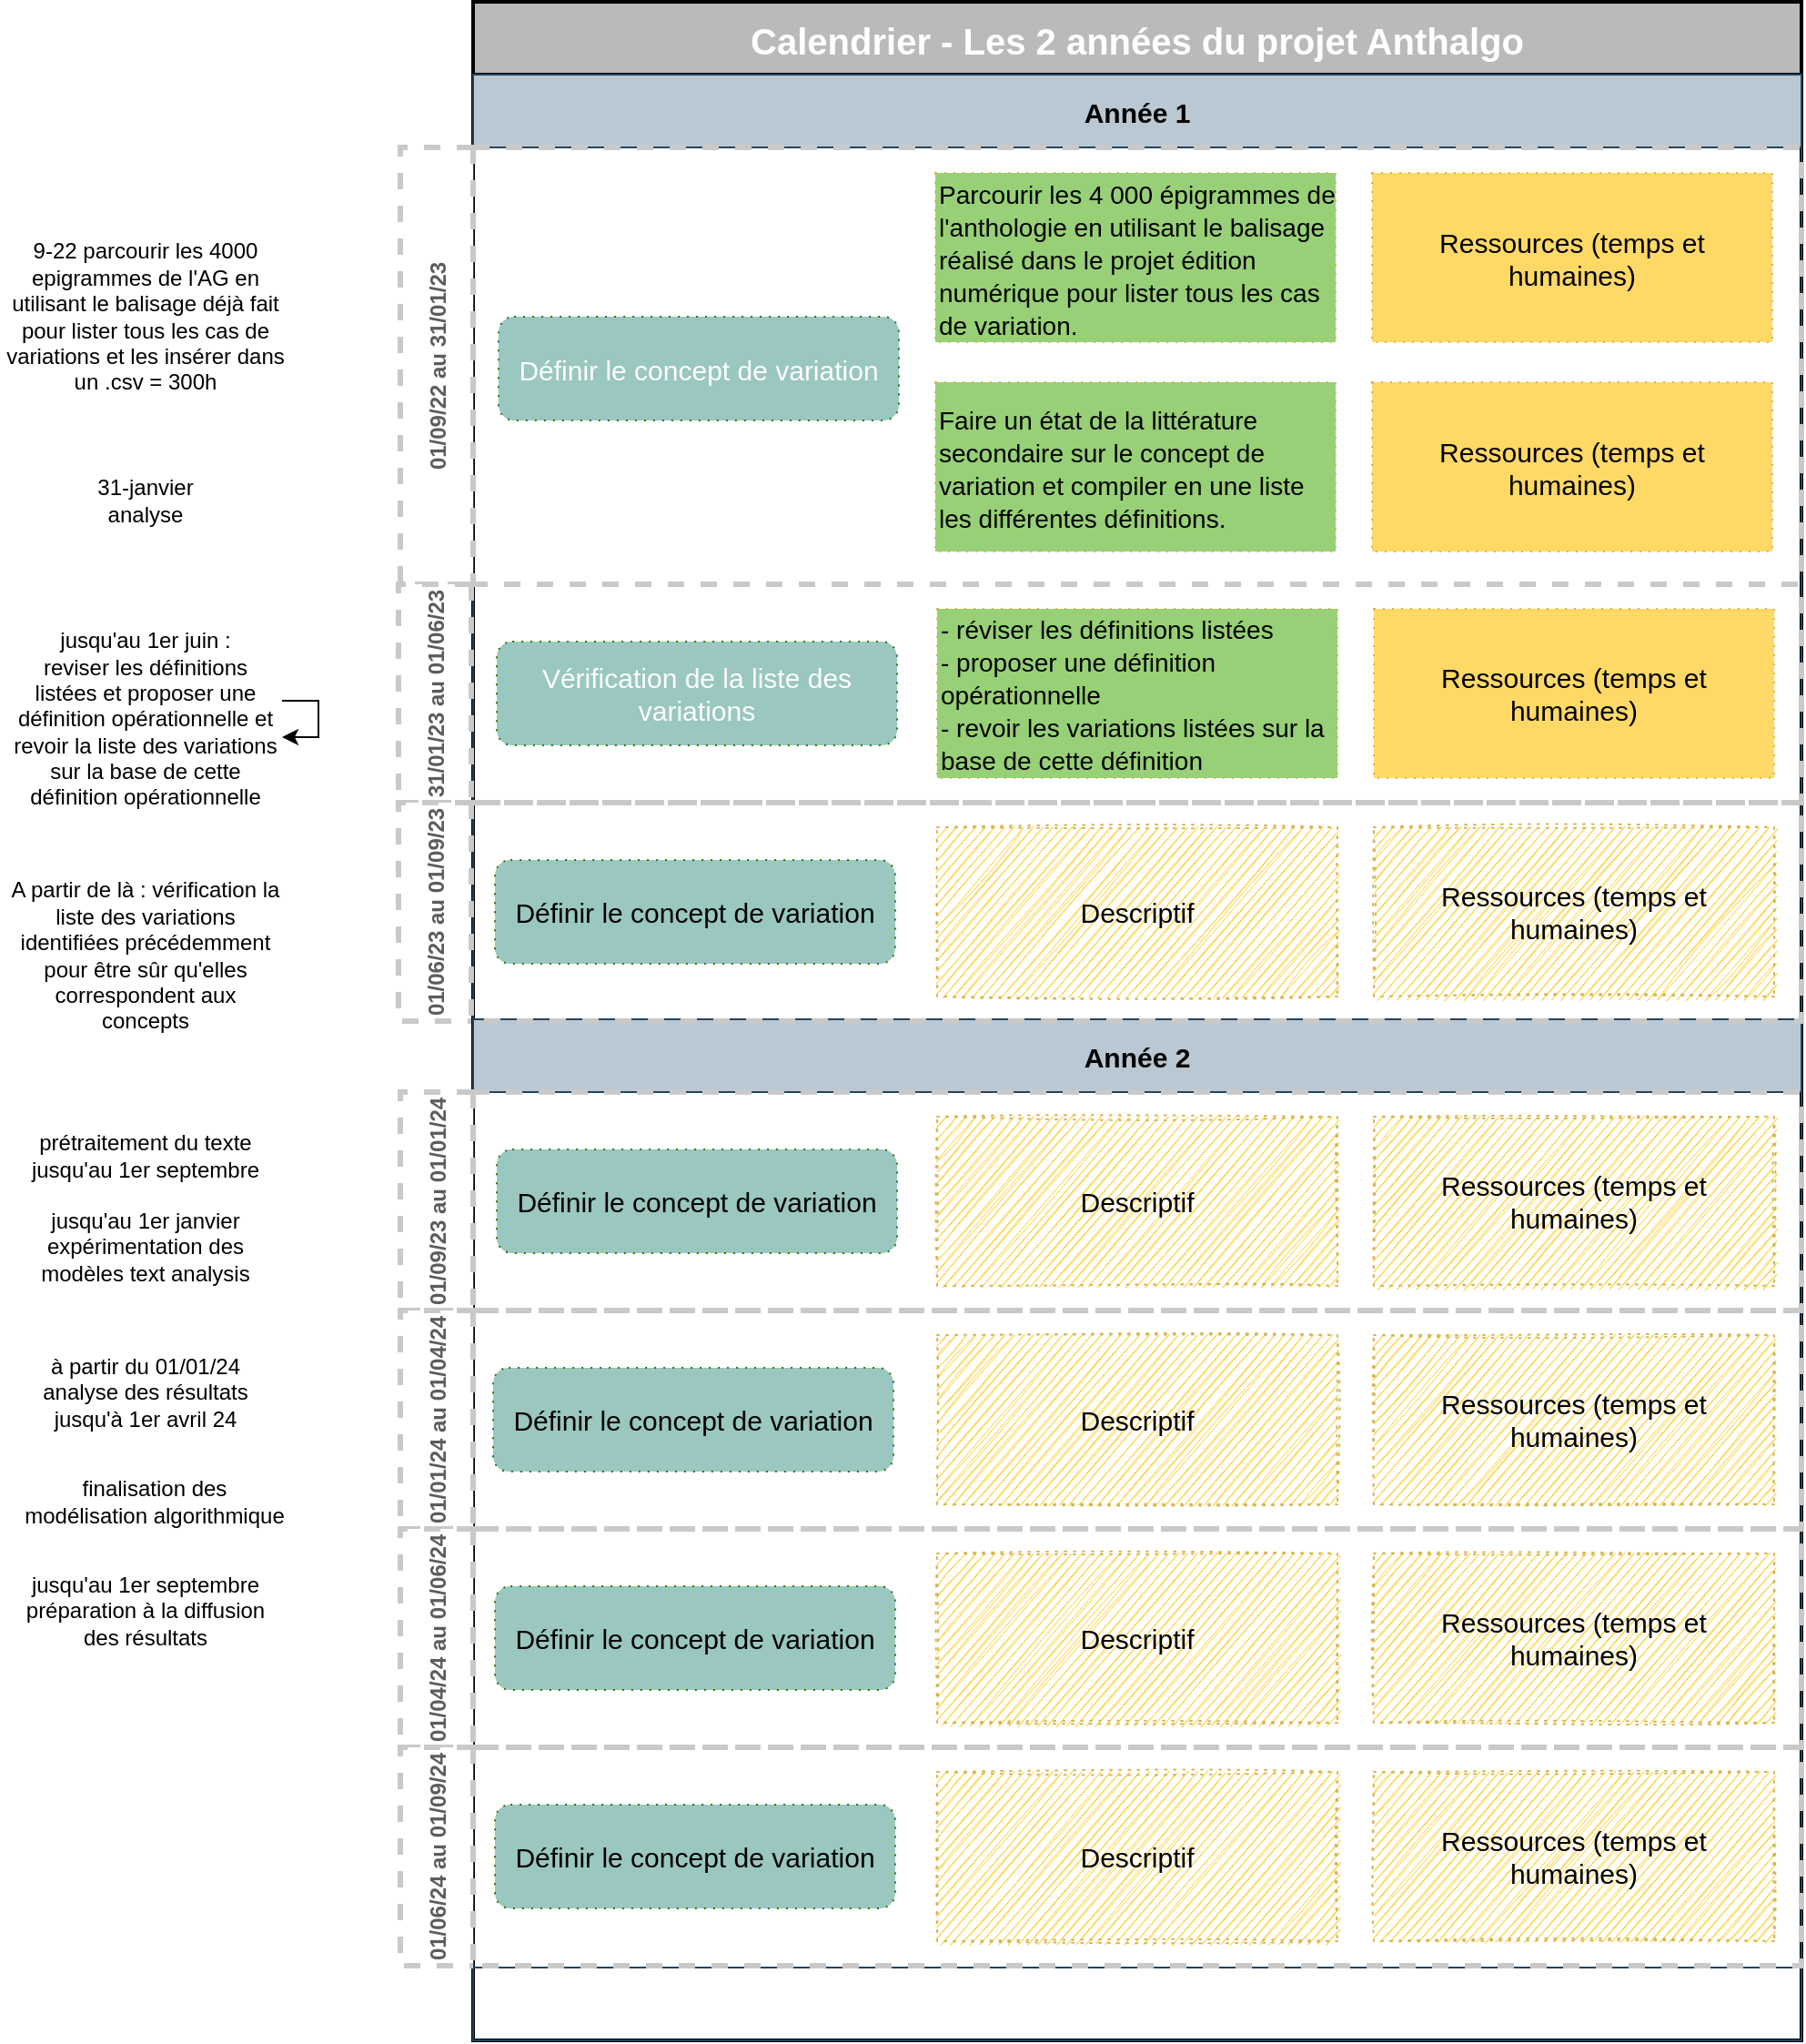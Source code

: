 <mxfile version="16.2.6" type="github">
  <diagram id="67H3rBDdoItOkYTrAJD3" name="Page-1">
    <mxGraphModel dx="2177" dy="793" grid="1" gridSize="10" guides="1" tooltips="1" connect="1" arrows="1" fold="1" page="1" pageScale="1" pageWidth="827" pageHeight="1169" math="0" shadow="0">
      <root>
        <mxCell id="0" />
        <mxCell id="1" parent="0" />
        <mxCell id="vdsjULqOPzu0NttrxO3h-123" value="Calendrier - Les 2 années du projet Anthalgo" style="swimlane;startSize=40;fillColor=#BABABA;strokeColor=#030303;fontSize=20;gradientColor=none;strokeWidth=2;fontColor=#FFFFFF;" parent="1" vertex="1">
          <mxGeometry x="80" y="1" width="730" height="1120" as="geometry" />
        </mxCell>
        <mxCell id="vdsjULqOPzu0NttrxO3h-125" value="Année 1" style="swimlane;startSize=40;fillColor=#bac8d3;strokeColor=#23445d;fontSize=15;" parent="vdsjULqOPzu0NttrxO3h-123" vertex="1">
          <mxGeometry y="40" width="730" height="1080" as="geometry" />
        </mxCell>
        <mxCell id="vdsjULqOPzu0NttrxO3h-128" value="01/09/22 au 31/01/23" style="swimlane;horizontal=0;dashed=1;startSize=40;fontSize=12;strokeWidth=3;strokeColor=#C9C9C9;fontColor=#5C5C5C;" parent="vdsjULqOPzu0NttrxO3h-125" vertex="1">
          <mxGeometry x="-40" y="40" width="770" height="240" as="geometry" />
        </mxCell>
        <mxCell id="vdsjULqOPzu0NttrxO3h-232" value="" style="edgeStyle=orthogonalEdgeStyle;rounded=0;orthogonalLoop=1;jettySize=auto;html=1;fontFamily=Garamond;fontSize=17;fontColor=#000000;endSize=6;strokeColor=#FFA500;strokeWidth=3;startArrow=none;" parent="vdsjULqOPzu0NttrxO3h-128" edge="1">
          <mxGeometry relative="1" as="geometry">
            <mxPoint x="380" y="139" as="sourcePoint" />
            <mxPoint x="380" y="139" as="targetPoint" />
          </mxGeometry>
        </mxCell>
        <mxCell id="DbvygXqyl95GO3MPpOMc-48" value="Définir le concept de variation" style="rounded=1;whiteSpace=wrap;html=1;dashed=1;fontSize=15;fillColor=#9AC7BF;strokeColor=#2D7600;dashPattern=1 4;align=center;sketch=0;fontColor=#ffffff;" parent="vdsjULqOPzu0NttrxO3h-128" vertex="1">
          <mxGeometry x="54" y="93" width="220" height="57" as="geometry" />
        </mxCell>
        <mxCell id="DbvygXqyl95GO3MPpOMc-69" value="&lt;div align=&quot;left&quot;&gt;&lt;font style=&quot;font-size: 14px&quot;&gt;Parcourir les 4 000 épigrammes de l&#39;anthologie en utilisant le balisage réalisé dans le projet édition numérique pour lister tous les cas de variation.&lt;/font&gt;&lt;/div&gt;" style="rounded=0;whiteSpace=wrap;html=1;dashed=1;fontSize=15;fillColor=#97D077;strokeColor=#d6b656;dashPattern=1 4;gradientColor=none;align=left;sketch=0;" parent="vdsjULqOPzu0NttrxO3h-128" vertex="1">
          <mxGeometry x="294" y="14" width="220" height="93" as="geometry" />
        </mxCell>
        <mxCell id="DbvygXqyl95GO3MPpOMc-70" value="Ressources (temps et humaines)" style="rounded=0;whiteSpace=wrap;html=1;dashed=1;fontSize=15;fillColor=#FFD966;strokeColor=#d6b656;dashPattern=1 4;gradientColor=none;align=center;sketch=0;" parent="vdsjULqOPzu0NttrxO3h-128" vertex="1">
          <mxGeometry x="534" y="14" width="220" height="93" as="geometry" />
        </mxCell>
        <mxCell id="DbvygXqyl95GO3MPpOMc-96" value="&lt;div align=&quot;left&quot;&gt;&lt;font style=&quot;font-size: 14px&quot;&gt;Faire un état de la littérature secondaire sur le concept de variation et compiler en une liste les différentes définitions.&lt;/font&gt;&lt;/div&gt;" style="rounded=0;whiteSpace=wrap;html=1;dashed=1;fontSize=15;fillColor=#97D077;strokeColor=#d6b656;dashPattern=1 4;gradientColor=none;align=left;sketch=0;" parent="vdsjULqOPzu0NttrxO3h-128" vertex="1">
          <mxGeometry x="294" y="129" width="220" height="93" as="geometry" />
        </mxCell>
        <mxCell id="DbvygXqyl95GO3MPpOMc-97" value="Ressources (temps et humaines)" style="rounded=0;whiteSpace=wrap;html=1;dashed=1;fontSize=15;fillColor=#FFD966;strokeColor=#d6b656;dashPattern=1 4;gradientColor=none;align=center;sketch=0;" parent="vdsjULqOPzu0NttrxO3h-128" vertex="1">
          <mxGeometry x="534" y="129" width="220" height="93" as="geometry" />
        </mxCell>
        <mxCell id="vdsjULqOPzu0NttrxO3h-126" value="Année 2" style="swimlane;startSize=40;fillColor=#bac8d3;strokeColor=#23445d;fontSize=15;rounded=0;sketch=0;" parent="vdsjULqOPzu0NttrxO3h-125" vertex="1">
          <mxGeometry y="519" width="730" height="521" as="geometry" />
        </mxCell>
        <mxCell id="DbvygXqyl95GO3MPpOMc-2" value="9-22 parcourir les 4000 epigrammes de l&#39;AG en utilisant le balisage déjà fait pour lister tous les cas de variations et les insérer dans un .csv = 300h" style="text;html=1;strokeColor=none;fillColor=none;align=center;verticalAlign=middle;whiteSpace=wrap;rounded=0;" parent="1" vertex="1">
          <mxGeometry x="-180" y="159" width="160" height="30" as="geometry" />
        </mxCell>
        <mxCell id="DbvygXqyl95GO3MPpOMc-3" value="&lt;div&gt;31-janvier&lt;/div&gt;&lt;div&gt;analyse &lt;br&gt;&lt;/div&gt;" style="text;html=1;strokeColor=none;fillColor=none;align=center;verticalAlign=middle;whiteSpace=wrap;rounded=0;" parent="1" vertex="1">
          <mxGeometry x="-130" y="260" width="60" height="30" as="geometry" />
        </mxCell>
        <mxCell id="DbvygXqyl95GO3MPpOMc-4" value="A partir de là : vérification la liste des variations identifiées précédemment pour être sûr qu&#39;elles correspondent aux concepts " style="text;html=1;strokeColor=none;fillColor=none;align=center;verticalAlign=middle;whiteSpace=wrap;rounded=0;" parent="1" vertex="1">
          <mxGeometry x="-175" y="510" width="150" height="30" as="geometry" />
        </mxCell>
        <mxCell id="DbvygXqyl95GO3MPpOMc-5" value="&lt;div&gt;jusqu&#39;au 1er juin : &lt;br&gt;&lt;/div&gt;&lt;div&gt;reviser les définitions listées et proposer une définition opérationnelle et revoir la liste des variations sur la base de cette définition opérationnelle&lt;br&gt;&lt;/div&gt;" style="text;html=1;strokeColor=none;fillColor=none;align=center;verticalAlign=middle;whiteSpace=wrap;rounded=0;" parent="1" vertex="1">
          <mxGeometry x="-175" y="380" width="150" height="30" as="geometry" />
        </mxCell>
        <mxCell id="DbvygXqyl95GO3MPpOMc-6" style="edgeStyle=orthogonalEdgeStyle;rounded=0;orthogonalLoop=1;jettySize=auto;html=1;" parent="1" source="DbvygXqyl95GO3MPpOMc-5" target="DbvygXqyl95GO3MPpOMc-5" edge="1">
          <mxGeometry relative="1" as="geometry" />
        </mxCell>
        <mxCell id="DbvygXqyl95GO3MPpOMc-8" value="prétraitement du texte jusqu&#39;au 1er septembre" style="text;html=1;strokeColor=none;fillColor=none;align=center;verticalAlign=middle;whiteSpace=wrap;rounded=0;" parent="1" vertex="1">
          <mxGeometry x="-175" y="620" width="150" height="30" as="geometry" />
        </mxCell>
        <mxCell id="DbvygXqyl95GO3MPpOMc-9" value="&lt;div&gt;jusqu&#39;au 1er janvier &lt;br&gt;&lt;/div&gt;&lt;div&gt;expérimentation des modèles text analysis&lt;br&gt;&lt;/div&gt;" style="text;html=1;strokeColor=none;fillColor=none;align=center;verticalAlign=middle;whiteSpace=wrap;rounded=0;" parent="1" vertex="1">
          <mxGeometry x="-175" y="670" width="150" height="30" as="geometry" />
        </mxCell>
        <mxCell id="DbvygXqyl95GO3MPpOMc-10" value="&lt;div&gt;à partir du 01/01/24 &lt;br&gt;&lt;/div&gt;&lt;div&gt;analyse des résultats jusqu&#39;à 1er avril 24&lt;br&gt;&lt;/div&gt;" style="text;html=1;strokeColor=none;fillColor=none;align=center;verticalAlign=middle;whiteSpace=wrap;rounded=0;" parent="1" vertex="1">
          <mxGeometry x="-175" y="750" width="150" height="30" as="geometry" />
        </mxCell>
        <mxCell id="DbvygXqyl95GO3MPpOMc-11" value="finalisation des modélisation algorithmique" style="text;html=1;strokeColor=none;fillColor=none;align=center;verticalAlign=middle;whiteSpace=wrap;rounded=0;" parent="1" vertex="1">
          <mxGeometry x="-170" y="810" width="150" height="30" as="geometry" />
        </mxCell>
        <mxCell id="DbvygXqyl95GO3MPpOMc-12" value="jusqu&#39;au 1er septembre préparation à la diffusion des résultats" style="text;html=1;strokeColor=none;fillColor=none;align=center;verticalAlign=middle;whiteSpace=wrap;rounded=0;" parent="1" vertex="1">
          <mxGeometry x="-175" y="870" width="150" height="30" as="geometry" />
        </mxCell>
        <mxCell id="DbvygXqyl95GO3MPpOMc-33" value="31/01/23 au 01/06/23" style="swimlane;horizontal=0;dashed=1;startSize=40;fontSize=12;strokeWidth=3;strokeColor=#C9C9C9;fontColor=#5C5C5C;" parent="1" vertex="1">
          <mxGeometry x="39" y="321" width="771" height="120" as="geometry" />
        </mxCell>
        <mxCell id="DbvygXqyl95GO3MPpOMc-35" value="" style="edgeStyle=orthogonalEdgeStyle;rounded=0;orthogonalLoop=1;jettySize=auto;html=1;fontFamily=Garamond;fontSize=17;fontColor=#000000;endSize=6;strokeColor=#FFA500;strokeWidth=3;startArrow=none;" parent="DbvygXqyl95GO3MPpOMc-33" edge="1">
          <mxGeometry relative="1" as="geometry">
            <mxPoint x="380" y="139" as="sourcePoint" />
            <mxPoint x="380" y="139" as="targetPoint" />
          </mxGeometry>
        </mxCell>
        <mxCell id="DbvygXqyl95GO3MPpOMc-78" value="&lt;div align=&quot;left&quot;&gt;&lt;font style=&quot;font-size: 14px&quot;&gt;- réviser les définitions listées&lt;/font&gt;&lt;br&gt;&lt;font style=&quot;font-size: 14px&quot;&gt;- proposer une définition opérationnelle &lt;/font&gt;&lt;br&gt;&lt;font style=&quot;font-size: 14px&quot;&gt;- revoir les variations listées sur la base de cette définition&lt;/font&gt;&lt;/div&gt;" style="rounded=0;whiteSpace=wrap;html=1;dashed=1;fontSize=15;fillColor=#97D077;strokeColor=#d6b656;dashPattern=1 4;gradientColor=none;align=left;sketch=0;" parent="DbvygXqyl95GO3MPpOMc-33" vertex="1">
          <mxGeometry x="296" y="13.5" width="220" height="93" as="geometry" />
        </mxCell>
        <mxCell id="DbvygXqyl95GO3MPpOMc-79" value="Ressources (temps et humaines)" style="rounded=0;whiteSpace=wrap;html=1;dashed=1;fontSize=15;fillColor=#FFD966;strokeColor=#d6b656;dashPattern=1 4;gradientColor=none;align=center;sketch=0;" parent="DbvygXqyl95GO3MPpOMc-33" vertex="1">
          <mxGeometry x="536" y="13.5" width="220" height="93" as="geometry" />
        </mxCell>
        <mxCell id="mRUF3wgdBZY0MRr82wtg-2" value="Vérification de la liste des variations" style="rounded=1;whiteSpace=wrap;html=1;dashed=1;fontSize=15;fillColor=#9AC7BF;strokeColor=#2D7600;dashPattern=1 4;align=center;sketch=0;fontColor=#ffffff;" vertex="1" parent="DbvygXqyl95GO3MPpOMc-33">
          <mxGeometry x="54" y="31.5" width="220" height="57" as="geometry" />
        </mxCell>
        <mxCell id="DbvygXqyl95GO3MPpOMc-39" value="01/06/23 au 01/09/23" style="swimlane;horizontal=0;dashed=1;startSize=40;fontSize=12;strokeWidth=3;strokeColor=#C9C9C9;fontColor=#5C5C5C;" parent="1" vertex="1">
          <mxGeometry x="39" y="441" width="771" height="120" as="geometry" />
        </mxCell>
        <mxCell id="DbvygXqyl95GO3MPpOMc-41" value="" style="edgeStyle=orthogonalEdgeStyle;rounded=0;orthogonalLoop=1;jettySize=auto;html=1;fontFamily=Garamond;fontSize=17;fontColor=#000000;endSize=6;strokeColor=#FFA500;strokeWidth=3;startArrow=none;" parent="DbvygXqyl95GO3MPpOMc-39" edge="1">
          <mxGeometry relative="1" as="geometry">
            <mxPoint x="380" y="139" as="sourcePoint" />
            <mxPoint x="380" y="139" as="targetPoint" />
          </mxGeometry>
        </mxCell>
        <mxCell id="DbvygXqyl95GO3MPpOMc-81" value="Descriptif" style="rounded=0;whiteSpace=wrap;html=1;dashed=1;fontSize=15;fillColor=#FFCD28;strokeColor=#d6b656;dashPattern=1 4;gradientColor=none;align=center;sketch=1;" parent="DbvygXqyl95GO3MPpOMc-39" vertex="1">
          <mxGeometry x="296" y="13.5" width="220" height="93" as="geometry" />
        </mxCell>
        <mxCell id="DbvygXqyl95GO3MPpOMc-82" value="Ressources (temps et humaines)" style="rounded=0;whiteSpace=wrap;html=1;dashed=1;fontSize=15;fillColor=#FFCD28;strokeColor=#d6b656;dashPattern=1 4;gradientColor=none;align=center;sketch=1;" parent="DbvygXqyl95GO3MPpOMc-39" vertex="1">
          <mxGeometry x="536" y="13.5" width="220" height="93" as="geometry" />
        </mxCell>
        <mxCell id="mRUF3wgdBZY0MRr82wtg-3" value="&lt;font color=&quot;#000000&quot;&gt;Définir le concept de variation&lt;/font&gt;" style="rounded=1;whiteSpace=wrap;html=1;dashed=1;fontSize=15;fillColor=#9AC7BF;strokeColor=#2D7600;dashPattern=1 4;align=center;sketch=0;fontColor=#ffffff;" vertex="1" parent="DbvygXqyl95GO3MPpOMc-39">
          <mxGeometry x="53" y="31.5" width="220" height="57" as="geometry" />
        </mxCell>
        <mxCell id="DbvygXqyl95GO3MPpOMc-45" value="01/09/23 au 01/01/24" style="swimlane;horizontal=0;dashed=1;startSize=40;fontSize=12;strokeWidth=3;strokeColor=#C9C9C9;fontColor=#5C5C5C;" parent="1" vertex="1">
          <mxGeometry x="40" y="600" width="770" height="120" as="geometry" />
        </mxCell>
        <mxCell id="DbvygXqyl95GO3MPpOMc-47" value="" style="edgeStyle=orthogonalEdgeStyle;rounded=0;orthogonalLoop=1;jettySize=auto;html=1;fontFamily=Garamond;fontSize=17;fontColor=#000000;endSize=6;strokeColor=#FFA500;strokeWidth=3;startArrow=none;" parent="DbvygXqyl95GO3MPpOMc-45" edge="1">
          <mxGeometry relative="1" as="geometry">
            <mxPoint x="380" y="139" as="sourcePoint" />
            <mxPoint x="380" y="139" as="targetPoint" />
          </mxGeometry>
        </mxCell>
        <mxCell id="DbvygXqyl95GO3MPpOMc-84" value="Descriptif" style="rounded=0;whiteSpace=wrap;html=1;dashed=1;fontSize=15;fillColor=#FFCD28;strokeColor=#d6b656;dashPattern=1 4;gradientColor=none;align=center;sketch=1;" parent="DbvygXqyl95GO3MPpOMc-45" vertex="1">
          <mxGeometry x="295" y="13.5" width="220" height="93" as="geometry" />
        </mxCell>
        <mxCell id="DbvygXqyl95GO3MPpOMc-85" value="Ressources (temps et humaines)" style="rounded=0;whiteSpace=wrap;html=1;dashed=1;fontSize=15;fillColor=#FFCD28;strokeColor=#d6b656;dashPattern=1 4;gradientColor=none;align=center;sketch=1;" parent="DbvygXqyl95GO3MPpOMc-45" vertex="1">
          <mxGeometry x="535" y="13.5" width="220" height="93" as="geometry" />
        </mxCell>
        <mxCell id="mRUF3wgdBZY0MRr82wtg-4" value="&lt;font color=&quot;#000000&quot;&gt;Définir le concept de variation&lt;/font&gt;" style="rounded=1;whiteSpace=wrap;html=1;dashed=1;fontSize=15;fillColor=#9AC7BF;strokeColor=#2D7600;dashPattern=1 4;align=center;sketch=0;fontColor=#ffffff;" vertex="1" parent="DbvygXqyl95GO3MPpOMc-45">
          <mxGeometry x="53" y="31.5" width="220" height="57" as="geometry" />
        </mxCell>
        <mxCell id="DbvygXqyl95GO3MPpOMc-51" value="01/01/24 au 01/04/24" style="swimlane;horizontal=0;dashed=1;startSize=40;fontSize=12;strokeWidth=3;strokeColor=#C9C9C9;fontColor=#5C5C5C;" parent="1" vertex="1">
          <mxGeometry x="40" y="720" width="770" height="120" as="geometry" />
        </mxCell>
        <mxCell id="DbvygXqyl95GO3MPpOMc-53" value="" style="edgeStyle=orthogonalEdgeStyle;rounded=0;orthogonalLoop=1;jettySize=auto;html=1;fontFamily=Garamond;fontSize=17;fontColor=#000000;endSize=6;strokeColor=#FFA500;strokeWidth=3;startArrow=none;" parent="DbvygXqyl95GO3MPpOMc-51" edge="1">
          <mxGeometry relative="1" as="geometry">
            <mxPoint x="380" y="139" as="sourcePoint" />
            <mxPoint x="380" y="139" as="targetPoint" />
          </mxGeometry>
        </mxCell>
        <mxCell id="DbvygXqyl95GO3MPpOMc-87" value="Descriptif" style="rounded=0;whiteSpace=wrap;html=1;dashed=1;fontSize=15;fillColor=#FFCD28;strokeColor=#d6b656;dashPattern=1 4;gradientColor=none;align=center;sketch=1;" parent="DbvygXqyl95GO3MPpOMc-51" vertex="1">
          <mxGeometry x="295" y="13.5" width="220" height="93" as="geometry" />
        </mxCell>
        <mxCell id="DbvygXqyl95GO3MPpOMc-88" value="Ressources (temps et humaines)" style="rounded=0;whiteSpace=wrap;html=1;dashed=1;fontSize=15;fillColor=#FFCD28;strokeColor=#d6b656;dashPattern=1 4;gradientColor=none;align=center;sketch=1;" parent="DbvygXqyl95GO3MPpOMc-51" vertex="1">
          <mxGeometry x="535" y="13.5" width="220" height="93" as="geometry" />
        </mxCell>
        <mxCell id="mRUF3wgdBZY0MRr82wtg-5" value="&lt;font color=&quot;#000000&quot;&gt;Définir le concept de variation&lt;/font&gt;" style="rounded=1;whiteSpace=wrap;html=1;dashed=1;fontSize=15;fillColor=#9AC7BF;strokeColor=#2D7600;dashPattern=1 4;align=center;sketch=0;fontColor=#ffffff;" vertex="1" parent="DbvygXqyl95GO3MPpOMc-51">
          <mxGeometry x="51" y="31.5" width="220" height="57" as="geometry" />
        </mxCell>
        <mxCell id="DbvygXqyl95GO3MPpOMc-57" value="01/04/24 au 01/06/24" style="swimlane;horizontal=0;dashed=1;startSize=40;fontSize=12;strokeWidth=3;strokeColor=#C9C9C9;fontColor=#5C5C5C;" parent="1" vertex="1">
          <mxGeometry x="40" y="840" width="770" height="120" as="geometry" />
        </mxCell>
        <mxCell id="DbvygXqyl95GO3MPpOMc-59" value="" style="edgeStyle=orthogonalEdgeStyle;rounded=0;orthogonalLoop=1;jettySize=auto;html=1;fontFamily=Garamond;fontSize=17;fontColor=#000000;endSize=6;strokeColor=#FFA500;strokeWidth=3;startArrow=none;" parent="DbvygXqyl95GO3MPpOMc-57" edge="1">
          <mxGeometry relative="1" as="geometry">
            <mxPoint x="380" y="139" as="sourcePoint" />
            <mxPoint x="380" y="139" as="targetPoint" />
          </mxGeometry>
        </mxCell>
        <mxCell id="DbvygXqyl95GO3MPpOMc-90" value="Descriptif" style="rounded=0;whiteSpace=wrap;html=1;dashed=1;fontSize=15;fillColor=#FFCD28;strokeColor=#d6b656;dashPattern=1 4;gradientColor=none;align=center;sketch=1;" parent="DbvygXqyl95GO3MPpOMc-57" vertex="1">
          <mxGeometry x="295" y="13.5" width="220" height="93" as="geometry" />
        </mxCell>
        <mxCell id="DbvygXqyl95GO3MPpOMc-91" value="Ressources (temps et humaines)" style="rounded=0;whiteSpace=wrap;html=1;dashed=1;fontSize=15;fillColor=#FFCD28;strokeColor=#d6b656;dashPattern=1 4;gradientColor=none;align=center;sketch=1;" parent="DbvygXqyl95GO3MPpOMc-57" vertex="1">
          <mxGeometry x="535" y="13.5" width="220" height="93" as="geometry" />
        </mxCell>
        <mxCell id="mRUF3wgdBZY0MRr82wtg-6" value="&lt;font color=&quot;#000000&quot;&gt;Définir le concept de variation&lt;/font&gt;" style="rounded=1;whiteSpace=wrap;html=1;dashed=1;fontSize=15;fillColor=#9AC7BF;strokeColor=#2D7600;dashPattern=1 4;align=center;sketch=0;fontColor=#ffffff;" vertex="1" parent="DbvygXqyl95GO3MPpOMc-57">
          <mxGeometry x="52" y="31.5" width="220" height="57" as="geometry" />
        </mxCell>
        <mxCell id="DbvygXqyl95GO3MPpOMc-63" value="01/06/24 au 01/09/24" style="swimlane;horizontal=0;dashed=1;startSize=40;fontSize=12;strokeWidth=3;strokeColor=#C9C9C9;fontColor=#5C5C5C;" parent="1" vertex="1">
          <mxGeometry x="40" y="960" width="770" height="120" as="geometry" />
        </mxCell>
        <mxCell id="DbvygXqyl95GO3MPpOMc-65" value="" style="edgeStyle=orthogonalEdgeStyle;rounded=0;orthogonalLoop=1;jettySize=auto;html=1;fontFamily=Garamond;fontSize=17;fontColor=#000000;endSize=6;strokeColor=#FFA500;strokeWidth=3;startArrow=none;" parent="DbvygXqyl95GO3MPpOMc-63" edge="1">
          <mxGeometry relative="1" as="geometry">
            <mxPoint x="380" y="139" as="sourcePoint" />
            <mxPoint x="380" y="139" as="targetPoint" />
          </mxGeometry>
        </mxCell>
        <mxCell id="DbvygXqyl95GO3MPpOMc-93" value="Descriptif" style="rounded=0;whiteSpace=wrap;html=1;dashed=1;fontSize=15;fillColor=#FFCD28;strokeColor=#d6b656;dashPattern=1 4;gradientColor=none;align=center;sketch=1;" parent="DbvygXqyl95GO3MPpOMc-63" vertex="1">
          <mxGeometry x="295" y="13.5" width="220" height="93" as="geometry" />
        </mxCell>
        <mxCell id="DbvygXqyl95GO3MPpOMc-94" value="Ressources (temps et humaines)" style="rounded=0;whiteSpace=wrap;html=1;dashed=1;fontSize=15;fillColor=#FFCD28;strokeColor=#d6b656;dashPattern=1 4;gradientColor=none;align=center;sketch=1;" parent="DbvygXqyl95GO3MPpOMc-63" vertex="1">
          <mxGeometry x="535" y="13.5" width="220" height="93" as="geometry" />
        </mxCell>
        <mxCell id="mRUF3wgdBZY0MRr82wtg-7" value="&lt;font color=&quot;#000000&quot;&gt;Définir le concept de variation&lt;/font&gt;" style="rounded=1;whiteSpace=wrap;html=1;dashed=1;fontSize=15;fillColor=#9AC7BF;strokeColor=#2D7600;dashPattern=1 4;align=center;sketch=0;fontColor=#ffffff;" vertex="1" parent="DbvygXqyl95GO3MPpOMc-63">
          <mxGeometry x="52" y="31.5" width="220" height="57" as="geometry" />
        </mxCell>
      </root>
    </mxGraphModel>
  </diagram>
</mxfile>
